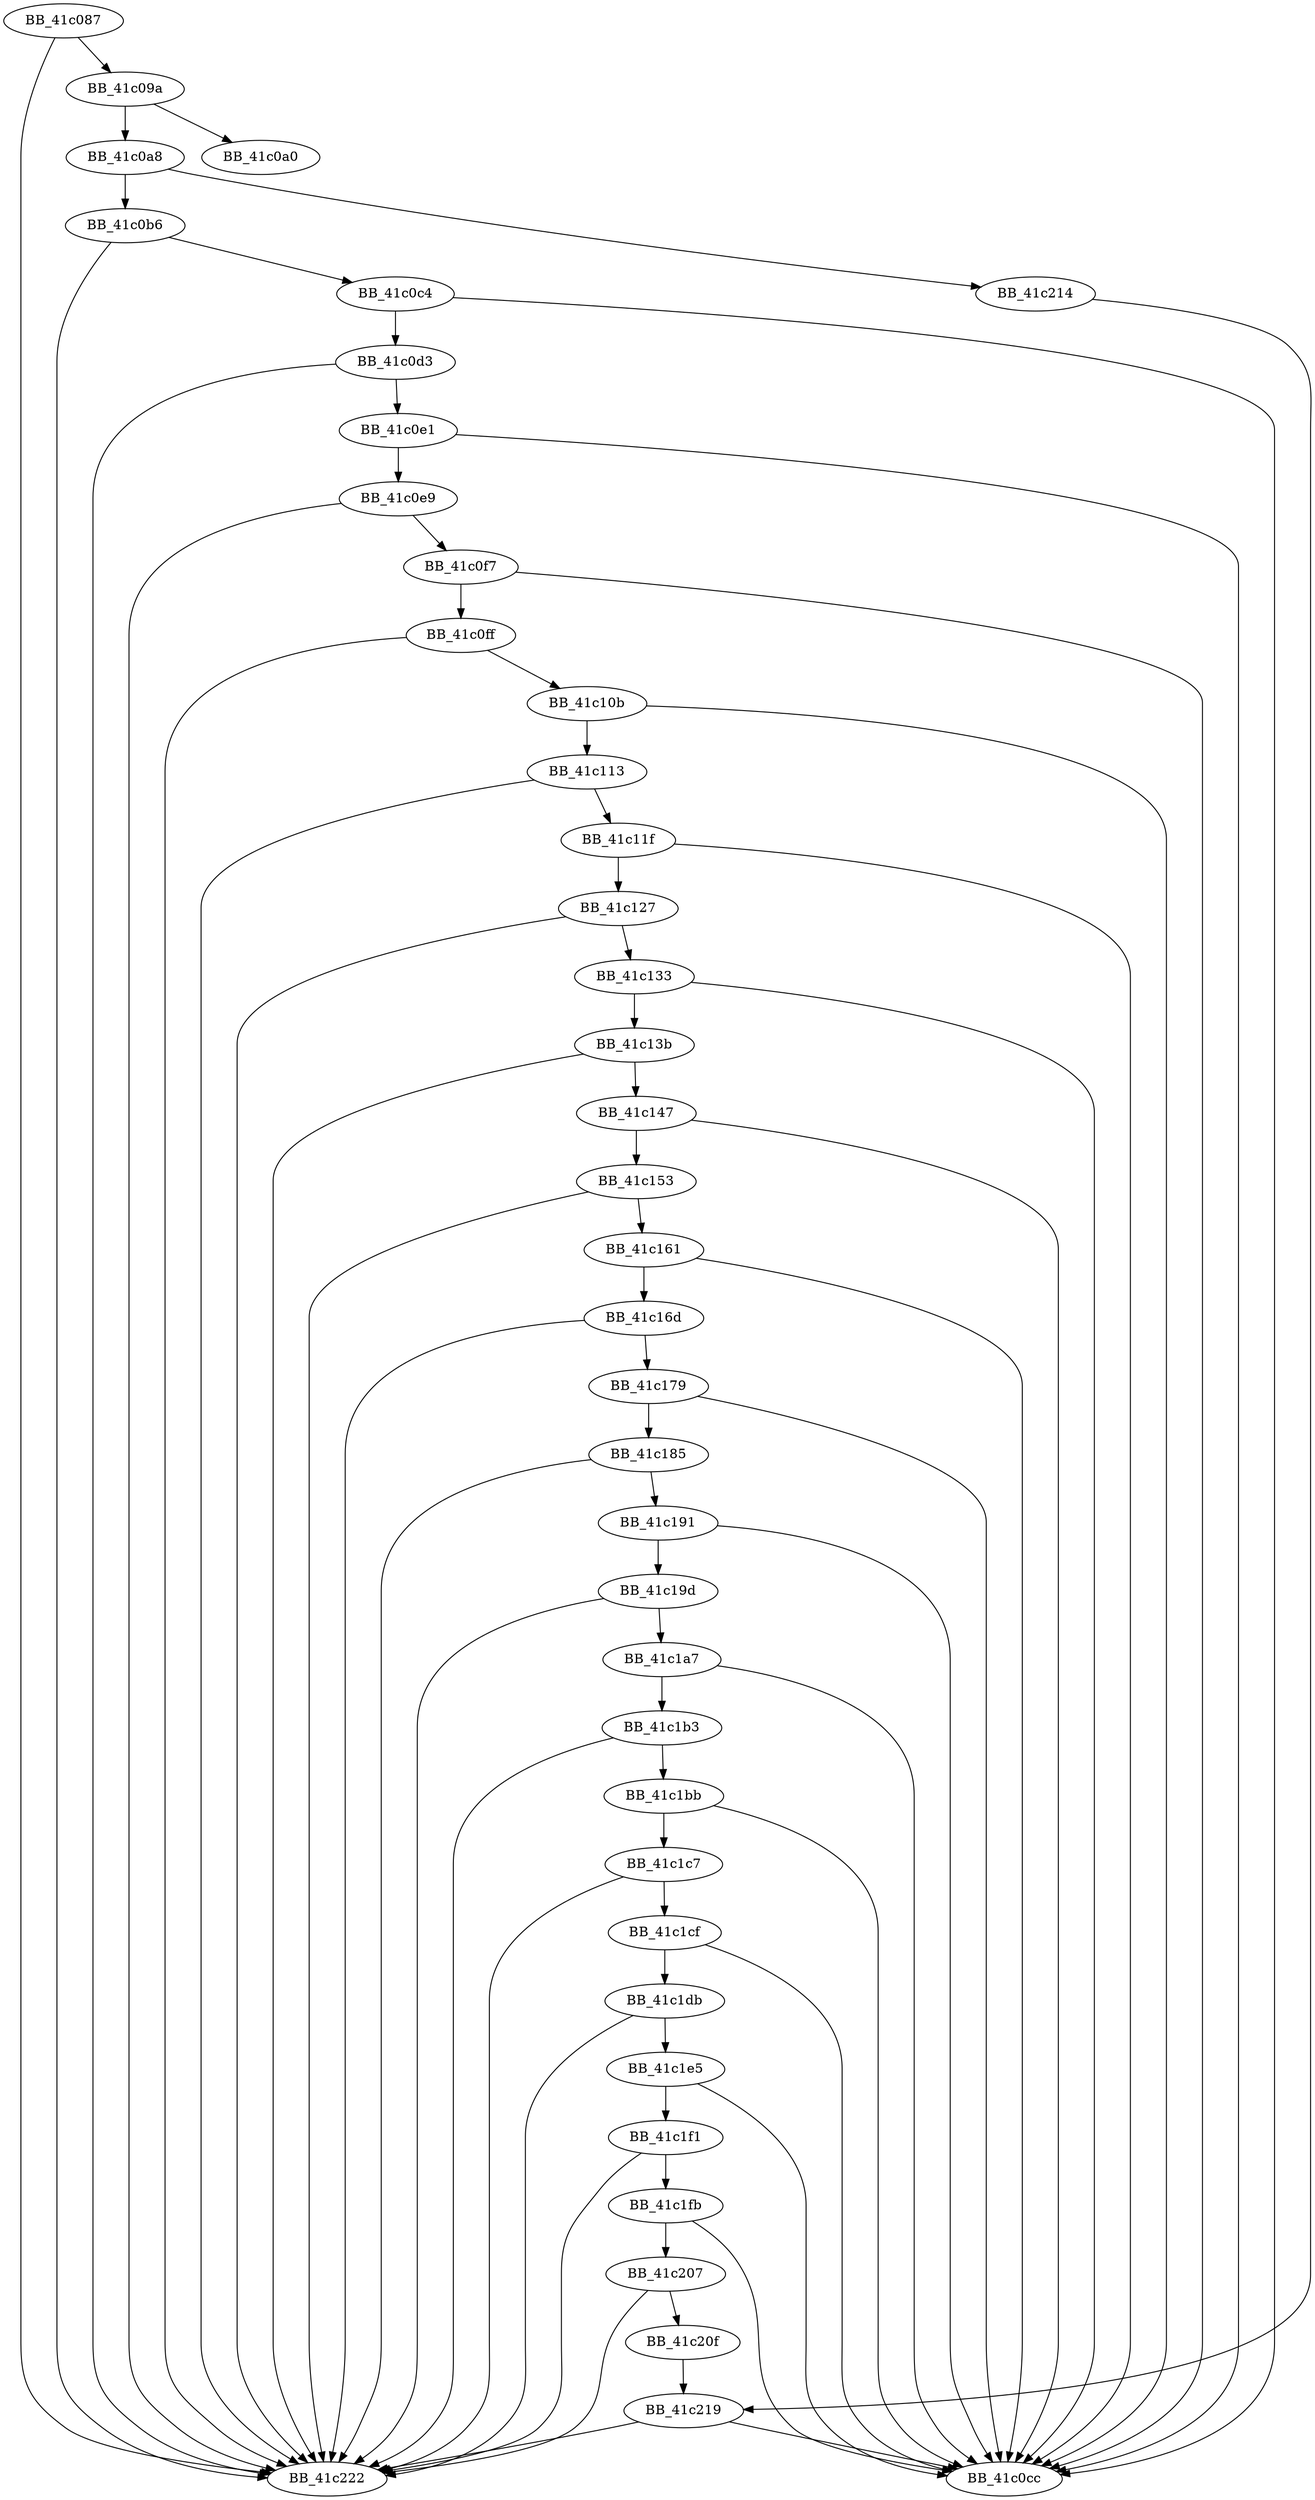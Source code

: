 DiGraph __wchartodigit{
BB_41c087->BB_41c09a
BB_41c087->BB_41c222
BB_41c09a->BB_41c0a0
BB_41c09a->BB_41c0a8
BB_41c0a8->BB_41c0b6
BB_41c0a8->BB_41c214
BB_41c0b6->BB_41c0c4
BB_41c0b6->BB_41c222
BB_41c0c4->BB_41c0cc
BB_41c0c4->BB_41c0d3
BB_41c0d3->BB_41c0e1
BB_41c0d3->BB_41c222
BB_41c0e1->BB_41c0cc
BB_41c0e1->BB_41c0e9
BB_41c0e9->BB_41c0f7
BB_41c0e9->BB_41c222
BB_41c0f7->BB_41c0cc
BB_41c0f7->BB_41c0ff
BB_41c0ff->BB_41c10b
BB_41c0ff->BB_41c222
BB_41c10b->BB_41c0cc
BB_41c10b->BB_41c113
BB_41c113->BB_41c11f
BB_41c113->BB_41c222
BB_41c11f->BB_41c0cc
BB_41c11f->BB_41c127
BB_41c127->BB_41c133
BB_41c127->BB_41c222
BB_41c133->BB_41c0cc
BB_41c133->BB_41c13b
BB_41c13b->BB_41c147
BB_41c13b->BB_41c222
BB_41c147->BB_41c0cc
BB_41c147->BB_41c153
BB_41c153->BB_41c161
BB_41c153->BB_41c222
BB_41c161->BB_41c0cc
BB_41c161->BB_41c16d
BB_41c16d->BB_41c179
BB_41c16d->BB_41c222
BB_41c179->BB_41c0cc
BB_41c179->BB_41c185
BB_41c185->BB_41c191
BB_41c185->BB_41c222
BB_41c191->BB_41c0cc
BB_41c191->BB_41c19d
BB_41c19d->BB_41c1a7
BB_41c19d->BB_41c222
BB_41c1a7->BB_41c0cc
BB_41c1a7->BB_41c1b3
BB_41c1b3->BB_41c1bb
BB_41c1b3->BB_41c222
BB_41c1bb->BB_41c0cc
BB_41c1bb->BB_41c1c7
BB_41c1c7->BB_41c1cf
BB_41c1c7->BB_41c222
BB_41c1cf->BB_41c0cc
BB_41c1cf->BB_41c1db
BB_41c1db->BB_41c1e5
BB_41c1db->BB_41c222
BB_41c1e5->BB_41c0cc
BB_41c1e5->BB_41c1f1
BB_41c1f1->BB_41c1fb
BB_41c1f1->BB_41c222
BB_41c1fb->BB_41c0cc
BB_41c1fb->BB_41c207
BB_41c207->BB_41c20f
BB_41c207->BB_41c222
BB_41c20f->BB_41c219
BB_41c214->BB_41c219
BB_41c219->BB_41c0cc
BB_41c219->BB_41c222
}
